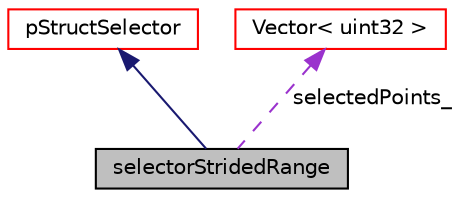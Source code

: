 digraph "selectorStridedRange"
{
 // LATEX_PDF_SIZE
  edge [fontname="Helvetica",fontsize="10",labelfontname="Helvetica",labelfontsize="10"];
  node [fontname="Helvetica",fontsize="10",shape=record];
  Node1 [label="selectorStridedRange",height=0.2,width=0.4,color="black", fillcolor="grey75", style="filled", fontcolor="black",tooltip=" "];
  Node2 -> Node1 [dir="back",color="midnightblue",fontsize="10",style="solid",fontname="Helvetica"];
  Node2 [label="pStructSelector",height=0.2,width=0.4,color="red", fillcolor="white", style="filled",URL="$classpFlow_1_1pStructSelector.html",tooltip=" "];
  Node66 -> Node1 [dir="back",color="darkorchid3",fontsize="10",style="dashed",label=" selectedPoints_" ,fontname="Helvetica"];
  Node66 [label="Vector\< uint32 \>",height=0.2,width=0.4,color="red", fillcolor="white", style="filled",URL="$classpFlow_1_1Vector.html",tooltip=" "];
}
